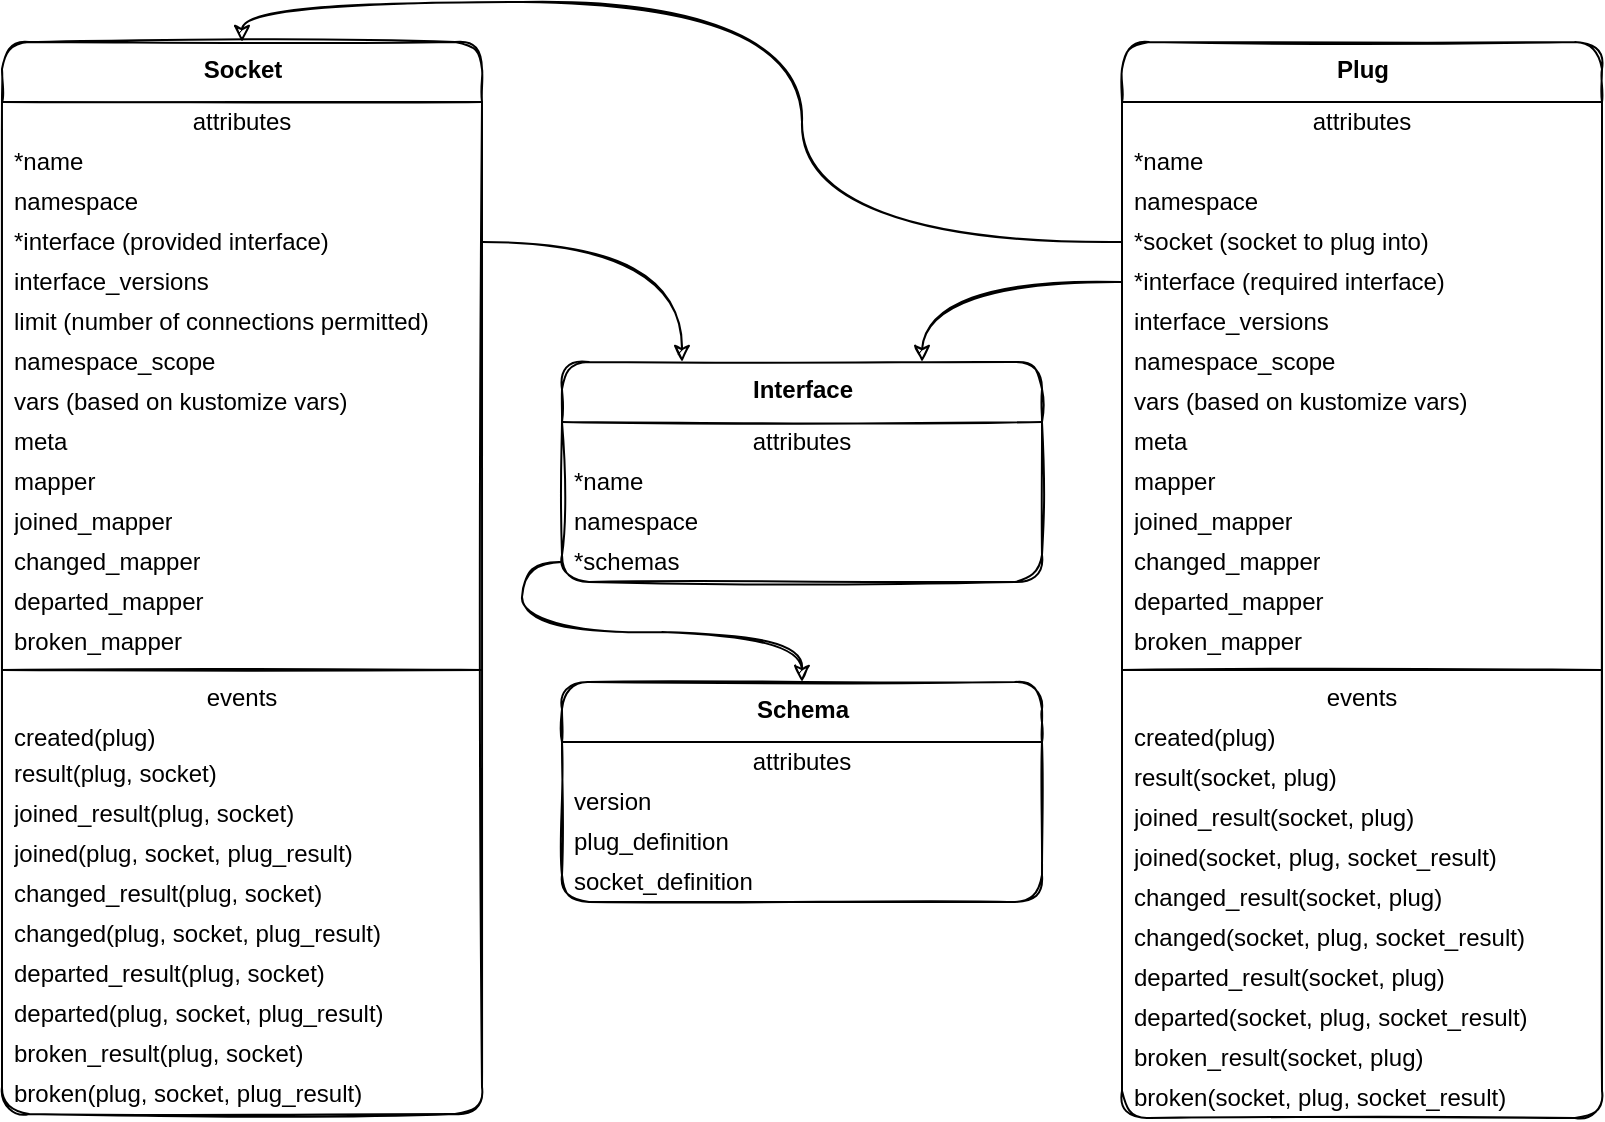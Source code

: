 <mxfile version="14.1.8" type="device"><diagram id="xTSmVuLPTdDSwzOR9OK0" name="Page-1"><mxGraphModel dx="1418" dy="838" grid="1" gridSize="10" guides="1" tooltips="1" connect="1" arrows="1" fold="1" page="1" pageScale="1" pageWidth="880" pageHeight="640" math="0" shadow="0"><root><mxCell id="0"/><mxCell id="1" parent="0"/><mxCell id="Ts5cmgJI-xwkf2jEvHbf-10" value="&lt;b&gt;Plug&lt;/b&gt;" style="swimlane;fontStyle=0;align=center;verticalAlign=top;childLayout=stackLayout;horizontal=1;startSize=30;horizontalStack=0;resizeParent=1;resizeParentMax=0;resizeLast=0;collapsible=0;marginBottom=0;html=1;sketch=1;rounded=1;" vertex="1" parent="1"><mxGeometry x="600" y="60" width="240" height="538" as="geometry"/></mxCell><mxCell id="Ts5cmgJI-xwkf2jEvHbf-11" value="attributes" style="text;html=1;strokeColor=none;fillColor=none;align=center;verticalAlign=middle;spacingLeft=4;spacingRight=4;overflow=hidden;rotatable=0;points=[[0,0.5],[1,0.5]];portConstraint=eastwest;sketch=1;rounded=1;" vertex="1" parent="Ts5cmgJI-xwkf2jEvHbf-10"><mxGeometry y="30" width="240" height="20" as="geometry"/></mxCell><mxCell id="Ts5cmgJI-xwkf2jEvHbf-52" value="*name" style="text;html=1;strokeColor=none;fillColor=none;align=left;verticalAlign=middle;spacingLeft=4;spacingRight=4;overflow=hidden;rotatable=0;points=[[0,0.5],[1,0.5]];portConstraint=eastwest;sketch=1;rounded=1;" vertex="1" parent="Ts5cmgJI-xwkf2jEvHbf-10"><mxGeometry y="50" width="240" height="20" as="geometry"/></mxCell><mxCell id="Ts5cmgJI-xwkf2jEvHbf-63" value="namespace" style="text;html=1;strokeColor=none;fillColor=none;align=left;verticalAlign=middle;spacingLeft=4;spacingRight=4;overflow=hidden;rotatable=0;points=[[0,0.5],[1,0.5]];portConstraint=eastwest;sketch=1;rounded=1;" vertex="1" parent="Ts5cmgJI-xwkf2jEvHbf-10"><mxGeometry y="70" width="240" height="20" as="geometry"/></mxCell><mxCell id="Ts5cmgJI-xwkf2jEvHbf-77" value="*socket (socket to plug into)" style="text;html=1;strokeColor=none;fillColor=none;align=left;verticalAlign=middle;spacingLeft=4;spacingRight=4;overflow=hidden;rotatable=0;points=[[0,0.5],[1,0.5]];portConstraint=eastwest;sketch=1;rounded=1;" vertex="1" parent="Ts5cmgJI-xwkf2jEvHbf-10"><mxGeometry y="90" width="240" height="20" as="geometry"/></mxCell><mxCell id="Ts5cmgJI-xwkf2jEvHbf-12" value="*interface (required interface)" style="text;html=1;strokeColor=none;fillColor=none;align=left;verticalAlign=middle;spacingLeft=4;spacingRight=4;overflow=hidden;rotatable=0;points=[[0,0.5],[1,0.5]];portConstraint=eastwest;sketch=1;rounded=1;" vertex="1" parent="Ts5cmgJI-xwkf2jEvHbf-10"><mxGeometry y="110" width="240" height="20" as="geometry"/></mxCell><mxCell id="Ts5cmgJI-xwkf2jEvHbf-66" value="interface_versions" style="text;html=1;strokeColor=none;fillColor=none;align=left;verticalAlign=middle;spacingLeft=4;spacingRight=4;overflow=hidden;rotatable=0;points=[[0,0.5],[1,0.5]];portConstraint=eastwest;sketch=1;rounded=1;" vertex="1" parent="Ts5cmgJI-xwkf2jEvHbf-10"><mxGeometry y="130" width="240" height="20" as="geometry"/></mxCell><mxCell id="Ts5cmgJI-xwkf2jEvHbf-48" value="namespace_scope" style="text;html=1;strokeColor=none;fillColor=none;align=left;verticalAlign=middle;spacingLeft=4;spacingRight=4;overflow=hidden;rotatable=0;points=[[0,0.5],[1,0.5]];portConstraint=eastwest;sketch=1;rounded=1;" vertex="1" parent="Ts5cmgJI-xwkf2jEvHbf-10"><mxGeometry y="150" width="240" height="20" as="geometry"/></mxCell><mxCell id="Ts5cmgJI-xwkf2jEvHbf-79" value="vars (based on kustomize vars)" style="text;html=1;strokeColor=none;fillColor=none;align=left;verticalAlign=middle;spacingLeft=4;spacingRight=4;overflow=hidden;rotatable=0;points=[[0,0.5],[1,0.5]];portConstraint=eastwest;sketch=1;rounded=1;" vertex="1" parent="Ts5cmgJI-xwkf2jEvHbf-10"><mxGeometry y="170" width="240" height="20" as="geometry"/></mxCell><mxCell id="Ts5cmgJI-xwkf2jEvHbf-80" value="meta" style="text;html=1;strokeColor=none;fillColor=none;align=left;verticalAlign=middle;spacingLeft=4;spacingRight=4;overflow=hidden;rotatable=0;points=[[0,0.5],[1,0.5]];portConstraint=eastwest;sketch=1;rounded=1;" vertex="1" parent="Ts5cmgJI-xwkf2jEvHbf-10"><mxGeometry y="190" width="240" height="20" as="geometry"/></mxCell><mxCell id="Ts5cmgJI-xwkf2jEvHbf-97" value="mapper" style="text;html=1;strokeColor=none;fillColor=none;align=left;verticalAlign=middle;spacingLeft=4;spacingRight=4;overflow=hidden;rotatable=0;points=[[0,0.5],[1,0.5]];portConstraint=eastwest;sketch=1;rounded=1;" vertex="1" parent="Ts5cmgJI-xwkf2jEvHbf-10"><mxGeometry y="210" width="240" height="20" as="geometry"/></mxCell><mxCell id="Ts5cmgJI-xwkf2jEvHbf-104" value="joined_mapper" style="text;html=1;strokeColor=none;fillColor=none;align=left;verticalAlign=middle;spacingLeft=4;spacingRight=4;overflow=hidden;rotatable=0;points=[[0,0.5],[1,0.5]];portConstraint=eastwest;sketch=1;rounded=1;" vertex="1" parent="Ts5cmgJI-xwkf2jEvHbf-10"><mxGeometry y="230" width="240" height="20" as="geometry"/></mxCell><mxCell id="Ts5cmgJI-xwkf2jEvHbf-105" value="changed_mapper" style="text;html=1;strokeColor=none;fillColor=none;align=left;verticalAlign=middle;spacingLeft=4;spacingRight=4;overflow=hidden;rotatable=0;points=[[0,0.5],[1,0.5]];portConstraint=eastwest;sketch=1;rounded=1;" vertex="1" parent="Ts5cmgJI-xwkf2jEvHbf-10"><mxGeometry y="250" width="240" height="20" as="geometry"/></mxCell><mxCell id="Ts5cmgJI-xwkf2jEvHbf-106" value="departed_mapper" style="text;html=1;strokeColor=none;fillColor=none;align=left;verticalAlign=middle;spacingLeft=4;spacingRight=4;overflow=hidden;rotatable=0;points=[[0,0.5],[1,0.5]];portConstraint=eastwest;sketch=1;rounded=1;" vertex="1" parent="Ts5cmgJI-xwkf2jEvHbf-10"><mxGeometry y="270" width="240" height="20" as="geometry"/></mxCell><mxCell id="Ts5cmgJI-xwkf2jEvHbf-107" value="broken_mapper" style="text;html=1;strokeColor=none;fillColor=none;align=left;verticalAlign=middle;spacingLeft=4;spacingRight=4;overflow=hidden;rotatable=0;points=[[0,0.5],[1,0.5]];portConstraint=eastwest;sketch=1;rounded=1;" vertex="1" parent="Ts5cmgJI-xwkf2jEvHbf-10"><mxGeometry y="290" width="240" height="20" as="geometry"/></mxCell><mxCell id="Ts5cmgJI-xwkf2jEvHbf-15" value="" style="line;strokeWidth=1;fillColor=none;align=left;verticalAlign=middle;spacingTop=-1;spacingLeft=3;spacingRight=3;rotatable=0;labelPosition=right;points=[];portConstraint=eastwest;sketch=1;rounded=1;" vertex="1" parent="Ts5cmgJI-xwkf2jEvHbf-10"><mxGeometry y="310" width="240" height="8" as="geometry"/></mxCell><mxCell id="Ts5cmgJI-xwkf2jEvHbf-16" value="events" style="text;html=1;strokeColor=none;fillColor=none;align=center;verticalAlign=middle;spacingLeft=4;spacingRight=4;overflow=hidden;rotatable=0;points=[[0,0.5],[1,0.5]];portConstraint=eastwest;sketch=1;rounded=1;" vertex="1" parent="Ts5cmgJI-xwkf2jEvHbf-10"><mxGeometry y="318" width="240" height="20" as="geometry"/></mxCell><mxCell id="Ts5cmgJI-xwkf2jEvHbf-17" value="created(plug)" style="text;html=1;strokeColor=none;fillColor=none;align=left;verticalAlign=middle;spacingLeft=4;spacingRight=4;overflow=hidden;rotatable=0;points=[[0,0.5],[1,0.5]];portConstraint=eastwest;sketch=1;rounded=1;" vertex="1" parent="Ts5cmgJI-xwkf2jEvHbf-10"><mxGeometry y="338" width="240" height="20" as="geometry"/></mxCell><mxCell id="Ts5cmgJI-xwkf2jEvHbf-117" value="result(socket, plug)" style="text;html=1;strokeColor=none;fillColor=none;align=left;verticalAlign=middle;spacingLeft=4;spacingRight=4;overflow=hidden;rotatable=0;points=[[0,0.5],[1,0.5]];portConstraint=eastwest;sketch=1;rounded=1;" vertex="1" parent="Ts5cmgJI-xwkf2jEvHbf-10"><mxGeometry y="358" width="240" height="20" as="geometry"/></mxCell><mxCell id="Ts5cmgJI-xwkf2jEvHbf-100" value="joined_result(socket, plug)" style="text;html=1;strokeColor=none;fillColor=none;align=left;verticalAlign=middle;spacingLeft=4;spacingRight=4;overflow=hidden;rotatable=0;points=[[0,0.5],[1,0.5]];portConstraint=eastwest;sketch=1;rounded=1;" vertex="1" parent="Ts5cmgJI-xwkf2jEvHbf-10"><mxGeometry y="378" width="240" height="20" as="geometry"/></mxCell><mxCell id="Ts5cmgJI-xwkf2jEvHbf-54" value="joined(socket, plug, socket_result)" style="text;html=1;strokeColor=none;fillColor=none;align=left;verticalAlign=middle;spacingLeft=4;spacingRight=4;overflow=hidden;rotatable=0;points=[[0,0.5],[1,0.5]];portConstraint=eastwest;sketch=1;rounded=1;" vertex="1" parent="Ts5cmgJI-xwkf2jEvHbf-10"><mxGeometry y="398" width="240" height="20" as="geometry"/></mxCell><mxCell id="Ts5cmgJI-xwkf2jEvHbf-55" value="changed_result(socket, plug)" style="text;html=1;strokeColor=none;fillColor=none;align=left;verticalAlign=middle;spacingLeft=4;spacingRight=4;overflow=hidden;rotatable=0;points=[[0,0.5],[1,0.5]];portConstraint=eastwest;sketch=1;rounded=1;" vertex="1" parent="Ts5cmgJI-xwkf2jEvHbf-10"><mxGeometry y="418" width="240" height="20" as="geometry"/></mxCell><mxCell id="Ts5cmgJI-xwkf2jEvHbf-102" value="changed(socket, plug, socket_result)" style="text;html=1;strokeColor=none;fillColor=none;align=left;verticalAlign=middle;spacingLeft=4;spacingRight=4;overflow=hidden;rotatable=0;points=[[0,0.5],[1,0.5]];portConstraint=eastwest;sketch=1;rounded=1;" vertex="1" parent="Ts5cmgJI-xwkf2jEvHbf-10"><mxGeometry y="438" width="240" height="20" as="geometry"/></mxCell><mxCell id="Ts5cmgJI-xwkf2jEvHbf-56" value="departed_result(socket, plug)" style="text;html=1;strokeColor=none;fillColor=none;align=left;verticalAlign=middle;spacingLeft=4;spacingRight=4;overflow=hidden;rotatable=0;points=[[0,0.5],[1,0.5]];portConstraint=eastwest;sketch=1;rounded=1;" vertex="1" parent="Ts5cmgJI-xwkf2jEvHbf-10"><mxGeometry y="458" width="240" height="20" as="geometry"/></mxCell><mxCell id="Ts5cmgJI-xwkf2jEvHbf-112" value="departed(socket, plug, socket_result)" style="text;html=1;strokeColor=none;fillColor=none;align=left;verticalAlign=middle;spacingLeft=4;spacingRight=4;overflow=hidden;rotatable=0;points=[[0,0.5],[1,0.5]];portConstraint=eastwest;sketch=1;rounded=1;" vertex="1" parent="Ts5cmgJI-xwkf2jEvHbf-10"><mxGeometry y="478" width="240" height="20" as="geometry"/></mxCell><mxCell id="Ts5cmgJI-xwkf2jEvHbf-113" value="broken_result(socket, plug)" style="text;html=1;strokeColor=none;fillColor=none;align=left;verticalAlign=middle;spacingLeft=4;spacingRight=4;overflow=hidden;rotatable=0;points=[[0,0.5],[1,0.5]];portConstraint=eastwest;sketch=1;rounded=1;" vertex="1" parent="Ts5cmgJI-xwkf2jEvHbf-10"><mxGeometry y="498" width="240" height="20" as="geometry"/></mxCell><mxCell id="Ts5cmgJI-xwkf2jEvHbf-57" value="broken(socket, plug, socket_result)" style="text;html=1;strokeColor=none;fillColor=none;align=left;verticalAlign=middle;spacingLeft=4;spacingRight=4;overflow=hidden;rotatable=0;points=[[0,0.5],[1,0.5]];portConstraint=eastwest;sketch=1;rounded=1;" vertex="1" parent="Ts5cmgJI-xwkf2jEvHbf-10"><mxGeometry y="518" width="240" height="20" as="geometry"/></mxCell><mxCell id="Ts5cmgJI-xwkf2jEvHbf-26" value="&lt;b&gt;Socket&lt;br&gt;&lt;/b&gt;" style="swimlane;fontStyle=0;align=center;verticalAlign=top;childLayout=stackLayout;horizontal=1;startSize=30;horizontalStack=0;resizeParent=1;resizeParentMax=0;resizeLast=0;collapsible=0;marginBottom=0;html=1;sketch=1;rounded=1;" vertex="1" parent="1"><mxGeometry x="40" y="60" width="240" height="536" as="geometry"/></mxCell><mxCell id="Ts5cmgJI-xwkf2jEvHbf-27" value="attributes" style="text;html=1;strokeColor=none;fillColor=none;align=center;verticalAlign=middle;spacingLeft=4;spacingRight=4;overflow=hidden;rotatable=0;points=[[0,0.5],[1,0.5]];portConstraint=eastwest;sketch=1;rounded=1;" vertex="1" parent="Ts5cmgJI-xwkf2jEvHbf-26"><mxGeometry y="30" width="240" height="20" as="geometry"/></mxCell><mxCell id="Ts5cmgJI-xwkf2jEvHbf-51" value="*name" style="text;html=1;strokeColor=none;fillColor=none;align=left;verticalAlign=middle;spacingLeft=4;spacingRight=4;overflow=hidden;rotatable=0;points=[[0,0.5],[1,0.5]];portConstraint=eastwest;sketch=1;rounded=1;" vertex="1" parent="Ts5cmgJI-xwkf2jEvHbf-26"><mxGeometry y="50" width="240" height="20" as="geometry"/></mxCell><mxCell id="Ts5cmgJI-xwkf2jEvHbf-62" value="namespace" style="text;html=1;strokeColor=none;fillColor=none;align=left;verticalAlign=middle;spacingLeft=4;spacingRight=4;overflow=hidden;rotatable=0;points=[[0,0.5],[1,0.5]];portConstraint=eastwest;sketch=1;rounded=1;" vertex="1" parent="Ts5cmgJI-xwkf2jEvHbf-26"><mxGeometry y="70" width="240" height="20" as="geometry"/></mxCell><mxCell id="Ts5cmgJI-xwkf2jEvHbf-28" value="*interface (provided interface)" style="text;html=1;strokeColor=none;fillColor=none;align=left;verticalAlign=middle;spacingLeft=4;spacingRight=4;overflow=hidden;rotatable=0;points=[[0,0.5],[1,0.5]];portConstraint=eastwest;sketch=1;rounded=1;" vertex="1" parent="Ts5cmgJI-xwkf2jEvHbf-26"><mxGeometry y="90" width="240" height="20" as="geometry"/></mxCell><mxCell id="Ts5cmgJI-xwkf2jEvHbf-65" value="interface_versions" style="text;html=1;strokeColor=none;fillColor=none;align=left;verticalAlign=middle;spacingLeft=4;spacingRight=4;overflow=hidden;rotatable=0;points=[[0,0.5],[1,0.5]];portConstraint=eastwest;sketch=1;rounded=1;" vertex="1" parent="Ts5cmgJI-xwkf2jEvHbf-26"><mxGeometry y="110" width="240" height="20" as="geometry"/></mxCell><mxCell id="Ts5cmgJI-xwkf2jEvHbf-44" value="limit (number of connections permitted)" style="text;html=1;strokeColor=none;fillColor=none;align=left;verticalAlign=middle;spacingLeft=4;spacingRight=4;overflow=hidden;rotatable=0;points=[[0,0.5],[1,0.5]];portConstraint=eastwest;sketch=1;rounded=1;" vertex="1" parent="Ts5cmgJI-xwkf2jEvHbf-26"><mxGeometry y="130" width="240" height="20" as="geometry"/></mxCell><mxCell id="Ts5cmgJI-xwkf2jEvHbf-50" value="namespace_scope" style="text;html=1;strokeColor=none;fillColor=none;align=left;verticalAlign=middle;spacingLeft=4;spacingRight=4;overflow=hidden;rotatable=0;points=[[0,0.5],[1,0.5]];portConstraint=eastwest;sketch=1;rounded=1;" vertex="1" parent="Ts5cmgJI-xwkf2jEvHbf-26"><mxGeometry y="150" width="240" height="20" as="geometry"/></mxCell><mxCell id="Ts5cmgJI-xwkf2jEvHbf-90" value="vars (based on kustomize vars)" style="text;html=1;strokeColor=none;fillColor=none;align=left;verticalAlign=middle;spacingLeft=4;spacingRight=4;overflow=hidden;rotatable=0;points=[[0,0.5],[1,0.5]];portConstraint=eastwest;sketch=1;rounded=1;" vertex="1" parent="Ts5cmgJI-xwkf2jEvHbf-26"><mxGeometry y="170" width="240" height="20" as="geometry"/></mxCell><mxCell id="Ts5cmgJI-xwkf2jEvHbf-89" value="meta" style="text;html=1;strokeColor=none;fillColor=none;align=left;verticalAlign=middle;spacingLeft=4;spacingRight=4;overflow=hidden;rotatable=0;points=[[0,0.5],[1,0.5]];portConstraint=eastwest;sketch=1;rounded=1;" vertex="1" parent="Ts5cmgJI-xwkf2jEvHbf-26"><mxGeometry y="190" width="240" height="20" as="geometry"/></mxCell><mxCell id="Ts5cmgJI-xwkf2jEvHbf-98" value="mapper" style="text;html=1;strokeColor=none;fillColor=none;align=left;verticalAlign=middle;spacingLeft=4;spacingRight=4;overflow=hidden;rotatable=0;points=[[0,0.5],[1,0.5]];portConstraint=eastwest;sketch=1;rounded=1;" vertex="1" parent="Ts5cmgJI-xwkf2jEvHbf-26"><mxGeometry y="210" width="240" height="20" as="geometry"/></mxCell><mxCell id="Ts5cmgJI-xwkf2jEvHbf-108" value="joined_mapper" style="text;html=1;strokeColor=none;fillColor=none;align=left;verticalAlign=middle;spacingLeft=4;spacingRight=4;overflow=hidden;rotatable=0;points=[[0,0.5],[1,0.5]];portConstraint=eastwest;sketch=1;rounded=1;" vertex="1" parent="Ts5cmgJI-xwkf2jEvHbf-26"><mxGeometry y="230" width="240" height="20" as="geometry"/></mxCell><mxCell id="Ts5cmgJI-xwkf2jEvHbf-109" value="changed_mapper" style="text;html=1;strokeColor=none;fillColor=none;align=left;verticalAlign=middle;spacingLeft=4;spacingRight=4;overflow=hidden;rotatable=0;points=[[0,0.5],[1,0.5]];portConstraint=eastwest;sketch=1;rounded=1;" vertex="1" parent="Ts5cmgJI-xwkf2jEvHbf-26"><mxGeometry y="250" width="240" height="20" as="geometry"/></mxCell><mxCell id="Ts5cmgJI-xwkf2jEvHbf-110" value="departed_mapper" style="text;html=1;strokeColor=none;fillColor=none;align=left;verticalAlign=middle;spacingLeft=4;spacingRight=4;overflow=hidden;rotatable=0;points=[[0,0.5],[1,0.5]];portConstraint=eastwest;sketch=1;rounded=1;" vertex="1" parent="Ts5cmgJI-xwkf2jEvHbf-26"><mxGeometry y="270" width="240" height="20" as="geometry"/></mxCell><mxCell id="Ts5cmgJI-xwkf2jEvHbf-111" value="broken_mapper" style="text;html=1;strokeColor=none;fillColor=none;align=left;verticalAlign=middle;spacingLeft=4;spacingRight=4;overflow=hidden;rotatable=0;points=[[0,0.5],[1,0.5]];portConstraint=eastwest;sketch=1;rounded=1;" vertex="1" parent="Ts5cmgJI-xwkf2jEvHbf-26"><mxGeometry y="290" width="240" height="20" as="geometry"/></mxCell><mxCell id="Ts5cmgJI-xwkf2jEvHbf-31" value="" style="line;strokeWidth=1;fillColor=none;align=left;verticalAlign=middle;spacingTop=-1;spacingLeft=3;spacingRight=3;rotatable=0;labelPosition=right;points=[];portConstraint=eastwest;sketch=1;rounded=1;" vertex="1" parent="Ts5cmgJI-xwkf2jEvHbf-26"><mxGeometry y="310" width="240" height="8" as="geometry"/></mxCell><mxCell id="Ts5cmgJI-xwkf2jEvHbf-32" value="events" style="text;html=1;strokeColor=none;fillColor=none;align=center;verticalAlign=middle;spacingLeft=4;spacingRight=4;overflow=hidden;rotatable=0;points=[[0,0.5],[1,0.5]];portConstraint=eastwest;sketch=1;rounded=1;" vertex="1" parent="Ts5cmgJI-xwkf2jEvHbf-26"><mxGeometry y="318" width="240" height="20" as="geometry"/></mxCell><mxCell id="Ts5cmgJI-xwkf2jEvHbf-33" value="created(plug)" style="text;html=1;strokeColor=none;fillColor=none;align=left;verticalAlign=middle;spacingLeft=4;spacingRight=4;overflow=hidden;rotatable=0;points=[[0,0.5],[1,0.5]];portConstraint=eastwest;sketch=1;rounded=1;" vertex="1" parent="Ts5cmgJI-xwkf2jEvHbf-26"><mxGeometry y="338" width="240" height="18" as="geometry"/></mxCell><mxCell id="Ts5cmgJI-xwkf2jEvHbf-116" value="result(plug, socket)" style="text;html=1;strokeColor=none;fillColor=none;align=left;verticalAlign=middle;spacingLeft=4;spacingRight=4;overflow=hidden;rotatable=0;points=[[0,0.5],[1,0.5]];portConstraint=eastwest;sketch=1;rounded=1;" vertex="1" parent="Ts5cmgJI-xwkf2jEvHbf-26"><mxGeometry y="356" width="240" height="20" as="geometry"/></mxCell><mxCell id="Ts5cmgJI-xwkf2jEvHbf-99" value="joined_result(plug, socket)" style="text;html=1;strokeColor=none;fillColor=none;align=left;verticalAlign=middle;spacingLeft=4;spacingRight=4;overflow=hidden;rotatable=0;points=[[0,0.5],[1,0.5]];portConstraint=eastwest;sketch=1;rounded=1;" vertex="1" parent="Ts5cmgJI-xwkf2jEvHbf-26"><mxGeometry y="376" width="240" height="20" as="geometry"/></mxCell><mxCell id="Ts5cmgJI-xwkf2jEvHbf-58" value="joined(plug, socket, plug_result)" style="text;html=1;strokeColor=none;fillColor=none;align=left;verticalAlign=middle;spacingLeft=4;spacingRight=4;overflow=hidden;rotatable=0;points=[[0,0.5],[1,0.5]];portConstraint=eastwest;sketch=1;rounded=1;" vertex="1" parent="Ts5cmgJI-xwkf2jEvHbf-26"><mxGeometry y="396" width="240" height="20" as="geometry"/></mxCell><mxCell id="Ts5cmgJI-xwkf2jEvHbf-59" value="changed_result(plug, socket)" style="text;html=1;strokeColor=none;fillColor=none;align=left;verticalAlign=middle;spacingLeft=4;spacingRight=4;overflow=hidden;rotatable=0;points=[[0,0.5],[1,0.5]];portConstraint=eastwest;sketch=1;rounded=1;" vertex="1" parent="Ts5cmgJI-xwkf2jEvHbf-26"><mxGeometry y="416" width="240" height="20" as="geometry"/></mxCell><mxCell id="Ts5cmgJI-xwkf2jEvHbf-101" value="changed(plug, socket, plug_result)" style="text;html=1;strokeColor=none;fillColor=none;align=left;verticalAlign=middle;spacingLeft=4;spacingRight=4;overflow=hidden;rotatable=0;points=[[0,0.5],[1,0.5]];portConstraint=eastwest;sketch=1;rounded=1;" vertex="1" parent="Ts5cmgJI-xwkf2jEvHbf-26"><mxGeometry y="436" width="240" height="20" as="geometry"/></mxCell><mxCell id="Ts5cmgJI-xwkf2jEvHbf-115" value="departed_result(plug, socket)" style="text;html=1;strokeColor=none;fillColor=none;align=left;verticalAlign=middle;spacingLeft=4;spacingRight=4;overflow=hidden;rotatable=0;points=[[0,0.5],[1,0.5]];portConstraint=eastwest;sketch=1;rounded=1;" vertex="1" parent="Ts5cmgJI-xwkf2jEvHbf-26"><mxGeometry y="456" width="240" height="20" as="geometry"/></mxCell><mxCell id="Ts5cmgJI-xwkf2jEvHbf-60" value="departed(plug, socket, plug_result)" style="text;html=1;strokeColor=none;fillColor=none;align=left;verticalAlign=middle;spacingLeft=4;spacingRight=4;overflow=hidden;rotatable=0;points=[[0,0.5],[1,0.5]];portConstraint=eastwest;sketch=1;rounded=1;" vertex="1" parent="Ts5cmgJI-xwkf2jEvHbf-26"><mxGeometry y="476" width="240" height="20" as="geometry"/></mxCell><mxCell id="Ts5cmgJI-xwkf2jEvHbf-114" value="broken_result(plug, socket)" style="text;html=1;strokeColor=none;fillColor=none;align=left;verticalAlign=middle;spacingLeft=4;spacingRight=4;overflow=hidden;rotatable=0;points=[[0,0.5],[1,0.5]];portConstraint=eastwest;sketch=1;rounded=1;" vertex="1" parent="Ts5cmgJI-xwkf2jEvHbf-26"><mxGeometry y="496" width="240" height="20" as="geometry"/></mxCell><mxCell id="Ts5cmgJI-xwkf2jEvHbf-61" value="broken(plug, socket, plug_result)" style="text;html=1;strokeColor=none;fillColor=none;align=left;verticalAlign=middle;spacingLeft=4;spacingRight=4;overflow=hidden;rotatable=0;points=[[0,0.5],[1,0.5]];portConstraint=eastwest;sketch=1;rounded=1;" vertex="1" parent="Ts5cmgJI-xwkf2jEvHbf-26"><mxGeometry y="516" width="240" height="20" as="geometry"/></mxCell><mxCell id="Ts5cmgJI-xwkf2jEvHbf-34" value="&lt;b&gt;Interface&lt;br&gt;&lt;/b&gt;" style="swimlane;fontStyle=0;align=center;verticalAlign=top;childLayout=stackLayout;horizontal=1;startSize=30;horizontalStack=0;resizeParent=1;resizeParentMax=0;resizeLast=0;collapsible=0;marginBottom=0;html=1;sketch=1;rounded=1;" vertex="1" parent="1"><mxGeometry x="320" y="220" width="240" height="110" as="geometry"/></mxCell><mxCell id="Ts5cmgJI-xwkf2jEvHbf-35" value="attributes" style="text;html=1;strokeColor=none;fillColor=none;align=center;verticalAlign=middle;spacingLeft=4;spacingRight=4;overflow=hidden;rotatable=0;points=[[0,0.5],[1,0.5]];portConstraint=eastwest;sketch=1;rounded=1;" vertex="1" parent="Ts5cmgJI-xwkf2jEvHbf-34"><mxGeometry y="30" width="240" height="20" as="geometry"/></mxCell><mxCell id="Ts5cmgJI-xwkf2jEvHbf-53" value="*name" style="text;html=1;strokeColor=none;fillColor=none;align=left;verticalAlign=middle;spacingLeft=4;spacingRight=4;overflow=hidden;rotatable=0;points=[[0,0.5],[1,0.5]];portConstraint=eastwest;sketch=1;rounded=1;" vertex="1" parent="Ts5cmgJI-xwkf2jEvHbf-34"><mxGeometry y="50" width="240" height="20" as="geometry"/></mxCell><mxCell id="Ts5cmgJI-xwkf2jEvHbf-64" value="namespace" style="text;html=1;strokeColor=none;fillColor=none;align=left;verticalAlign=middle;spacingLeft=4;spacingRight=4;overflow=hidden;rotatable=0;points=[[0,0.5],[1,0.5]];portConstraint=eastwest;sketch=1;rounded=1;" vertex="1" parent="Ts5cmgJI-xwkf2jEvHbf-34"><mxGeometry y="70" width="240" height="20" as="geometry"/></mxCell><mxCell id="Ts5cmgJI-xwkf2jEvHbf-36" value="*schemas" style="text;html=1;strokeColor=none;fillColor=none;align=left;verticalAlign=middle;spacingLeft=4;spacingRight=4;overflow=hidden;rotatable=0;points=[[0,0.5],[1,0.5]];portConstraint=eastwest;sketch=1;rounded=1;" vertex="1" parent="Ts5cmgJI-xwkf2jEvHbf-34"><mxGeometry y="90" width="240" height="20" as="geometry"/></mxCell><mxCell id="Ts5cmgJI-xwkf2jEvHbf-42" style="edgeStyle=orthogonalEdgeStyle;orthogonalLoop=1;jettySize=auto;html=1;entryX=0.75;entryY=0;entryDx=0;entryDy=0;sketch=1;curved=1;" edge="1" parent="1" source="Ts5cmgJI-xwkf2jEvHbf-12" target="Ts5cmgJI-xwkf2jEvHbf-34"><mxGeometry relative="1" as="geometry"/></mxCell><mxCell id="Ts5cmgJI-xwkf2jEvHbf-43" style="edgeStyle=orthogonalEdgeStyle;orthogonalLoop=1;jettySize=auto;html=1;entryX=0.25;entryY=0;entryDx=0;entryDy=0;sketch=1;curved=1;" edge="1" parent="1" source="Ts5cmgJI-xwkf2jEvHbf-28" target="Ts5cmgJI-xwkf2jEvHbf-34"><mxGeometry relative="1" as="geometry"/></mxCell><mxCell id="Ts5cmgJI-xwkf2jEvHbf-69" value="&lt;b&gt;Schema&lt;br&gt;&lt;/b&gt;" style="swimlane;fontStyle=0;align=center;verticalAlign=top;childLayout=stackLayout;horizontal=1;startSize=30;horizontalStack=0;resizeParent=1;resizeParentMax=0;resizeLast=0;collapsible=0;marginBottom=0;html=1;sketch=1;rounded=1;" vertex="1" parent="1"><mxGeometry x="320" y="380" width="240" height="110" as="geometry"/></mxCell><mxCell id="Ts5cmgJI-xwkf2jEvHbf-70" value="attributes" style="text;html=1;strokeColor=none;fillColor=none;align=center;verticalAlign=middle;spacingLeft=4;spacingRight=4;overflow=hidden;rotatable=0;points=[[0,0.5],[1,0.5]];portConstraint=eastwest;sketch=1;rounded=1;" vertex="1" parent="Ts5cmgJI-xwkf2jEvHbf-69"><mxGeometry y="30" width="240" height="20" as="geometry"/></mxCell><mxCell id="Ts5cmgJI-xwkf2jEvHbf-71" value="version" style="text;html=1;strokeColor=none;fillColor=none;align=left;verticalAlign=middle;spacingLeft=4;spacingRight=4;overflow=hidden;rotatable=0;points=[[0,0.5],[1,0.5]];portConstraint=eastwest;sketch=1;rounded=1;" vertex="1" parent="Ts5cmgJI-xwkf2jEvHbf-69"><mxGeometry y="50" width="240" height="20" as="geometry"/></mxCell><mxCell id="Ts5cmgJI-xwkf2jEvHbf-76" value="plug_definition" style="text;html=1;strokeColor=none;fillColor=none;align=left;verticalAlign=middle;spacingLeft=4;spacingRight=4;overflow=hidden;rotatable=0;points=[[0,0.5],[1,0.5]];portConstraint=eastwest;sketch=1;rounded=1;" vertex="1" parent="Ts5cmgJI-xwkf2jEvHbf-69"><mxGeometry y="70" width="240" height="20" as="geometry"/></mxCell><mxCell id="Ts5cmgJI-xwkf2jEvHbf-103" value="socket_definition" style="text;html=1;strokeColor=none;fillColor=none;align=left;verticalAlign=middle;spacingLeft=4;spacingRight=4;overflow=hidden;rotatable=0;points=[[0,0.5],[1,0.5]];portConstraint=eastwest;sketch=1;rounded=1;" vertex="1" parent="Ts5cmgJI-xwkf2jEvHbf-69"><mxGeometry y="90" width="240" height="20" as="geometry"/></mxCell><mxCell id="Ts5cmgJI-xwkf2jEvHbf-75" style="edgeStyle=orthogonalEdgeStyle;orthogonalLoop=1;jettySize=auto;html=1;entryX=0.5;entryY=0;entryDx=0;entryDy=0;sketch=1;curved=1;" edge="1" parent="1" source="Ts5cmgJI-xwkf2jEvHbf-36" target="Ts5cmgJI-xwkf2jEvHbf-69"><mxGeometry relative="1" as="geometry"/></mxCell><mxCell id="Ts5cmgJI-xwkf2jEvHbf-78" style="edgeStyle=orthogonalEdgeStyle;orthogonalLoop=1;jettySize=auto;html=1;entryX=0.5;entryY=0;entryDx=0;entryDy=0;sketch=1;curved=1;" edge="1" parent="1" source="Ts5cmgJI-xwkf2jEvHbf-77" target="Ts5cmgJI-xwkf2jEvHbf-26"><mxGeometry relative="1" as="geometry"/></mxCell></root></mxGraphModel></diagram></mxfile>